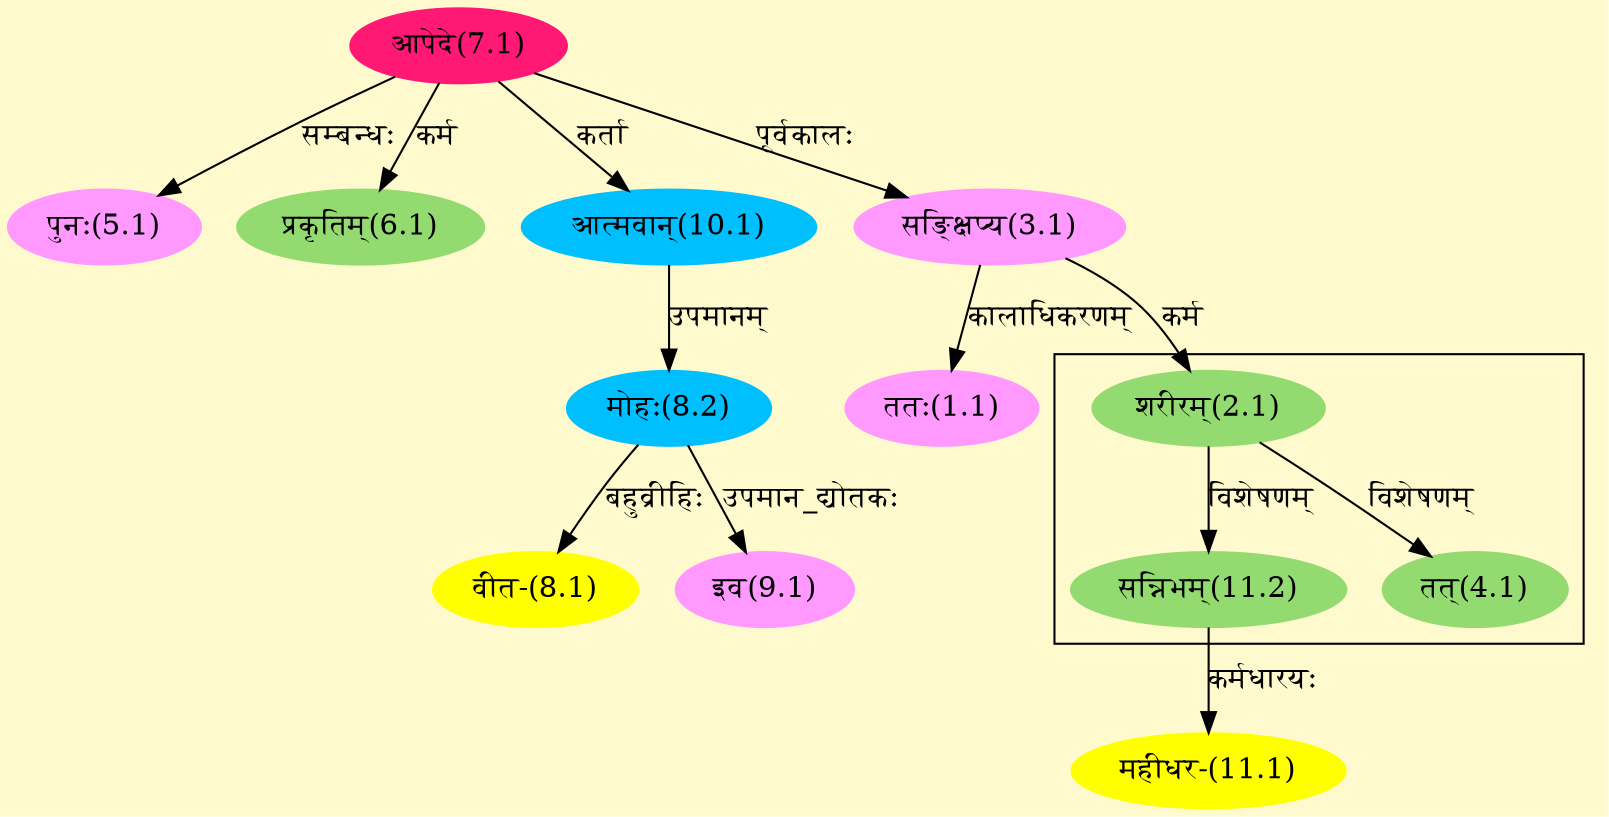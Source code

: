 digraph G{
rankdir=BT;
 compound=true;
 bgcolor="lemonchiffon1";

subgraph cluster_1{
Node4_1 [style=filled, color="#93DB70" label = "तत्(4.1)"]
Node2_1 [style=filled, color="#93DB70" label = "शरीरम्(2.1)"]
Node11_2 [style=filled, color="#93DB70" label = "सन्निभम्(11.2)"]

}
Node1_1 [style=filled, color="#FF99FF" label = "ततः(1.1)"]
Node3_1 [style=filled, color="#FF99FF" label = "सङ्क्षिप्य(3.1)"]
Node2_1 [style=filled, color="#93DB70" label = "शरीरम्(2.1)"]
Node7_1 [style=filled, color="#FF1975" label = "आपेदे(7.1)"]
Node5_1 [style=filled, color="#FF99FF" label = "पुनः(5.1)"]
Node6_1 [style=filled, color="#93DB70" label = "प्रकृतिम्(6.1)"]
Node [style=filled, color="" label = "()"]
Node8_1 [style=filled, color="#FFFF00" label = "वीत-(8.1)"]
Node8_2 [style=filled, color="#00BFFF" label = "मोहः(8.2)"]
Node10_1 [style=filled, color="#00BFFF" label = "आत्मवान्(10.1)"]
Node9_1 [style=filled, color="#FF99FF" label = "इव(9.1)"]
Node11_1 [style=filled, color="#FFFF00" label = "महीधर-(11.1)"]
Node11_2 [style=filled, color="#93DB70" label = "सन्निभम्(11.2)"]
/* Start of Relations section */

Node1_1 -> Node3_1 [  label="कालाधिकरणम्"  dir="back" ]
Node2_1 -> Node3_1 [  label="कर्म"  dir="back" ]
Node3_1 -> Node7_1 [  label="पूर्वकालः"  dir="back" ]
Node4_1 -> Node2_1 [  label="विशेषणम्"  dir="back" ]
Node5_1 -> Node7_1 [  label="सम्बन्धः"  dir="back" ]
Node6_1 -> Node7_1 [  label="कर्म"  dir="back" ]
Node8_1 -> Node8_2 [  label="बहुव्रीहिः"  dir="back" ]
Node8_2 -> Node10_1 [  label="उपमानम्"  dir="back" ]
Node9_1 -> Node8_2 [  label="उपमान_द्योतकः"  dir="back" ]
Node10_1 -> Node7_1 [  label="कर्ता"  dir="back" ]
Node11_1 -> Node11_2 [  label="कर्मधारयः"  dir="back" ]
Node11_2 -> Node2_1 [  label="विशेषणम्"  dir="back" ]
}

